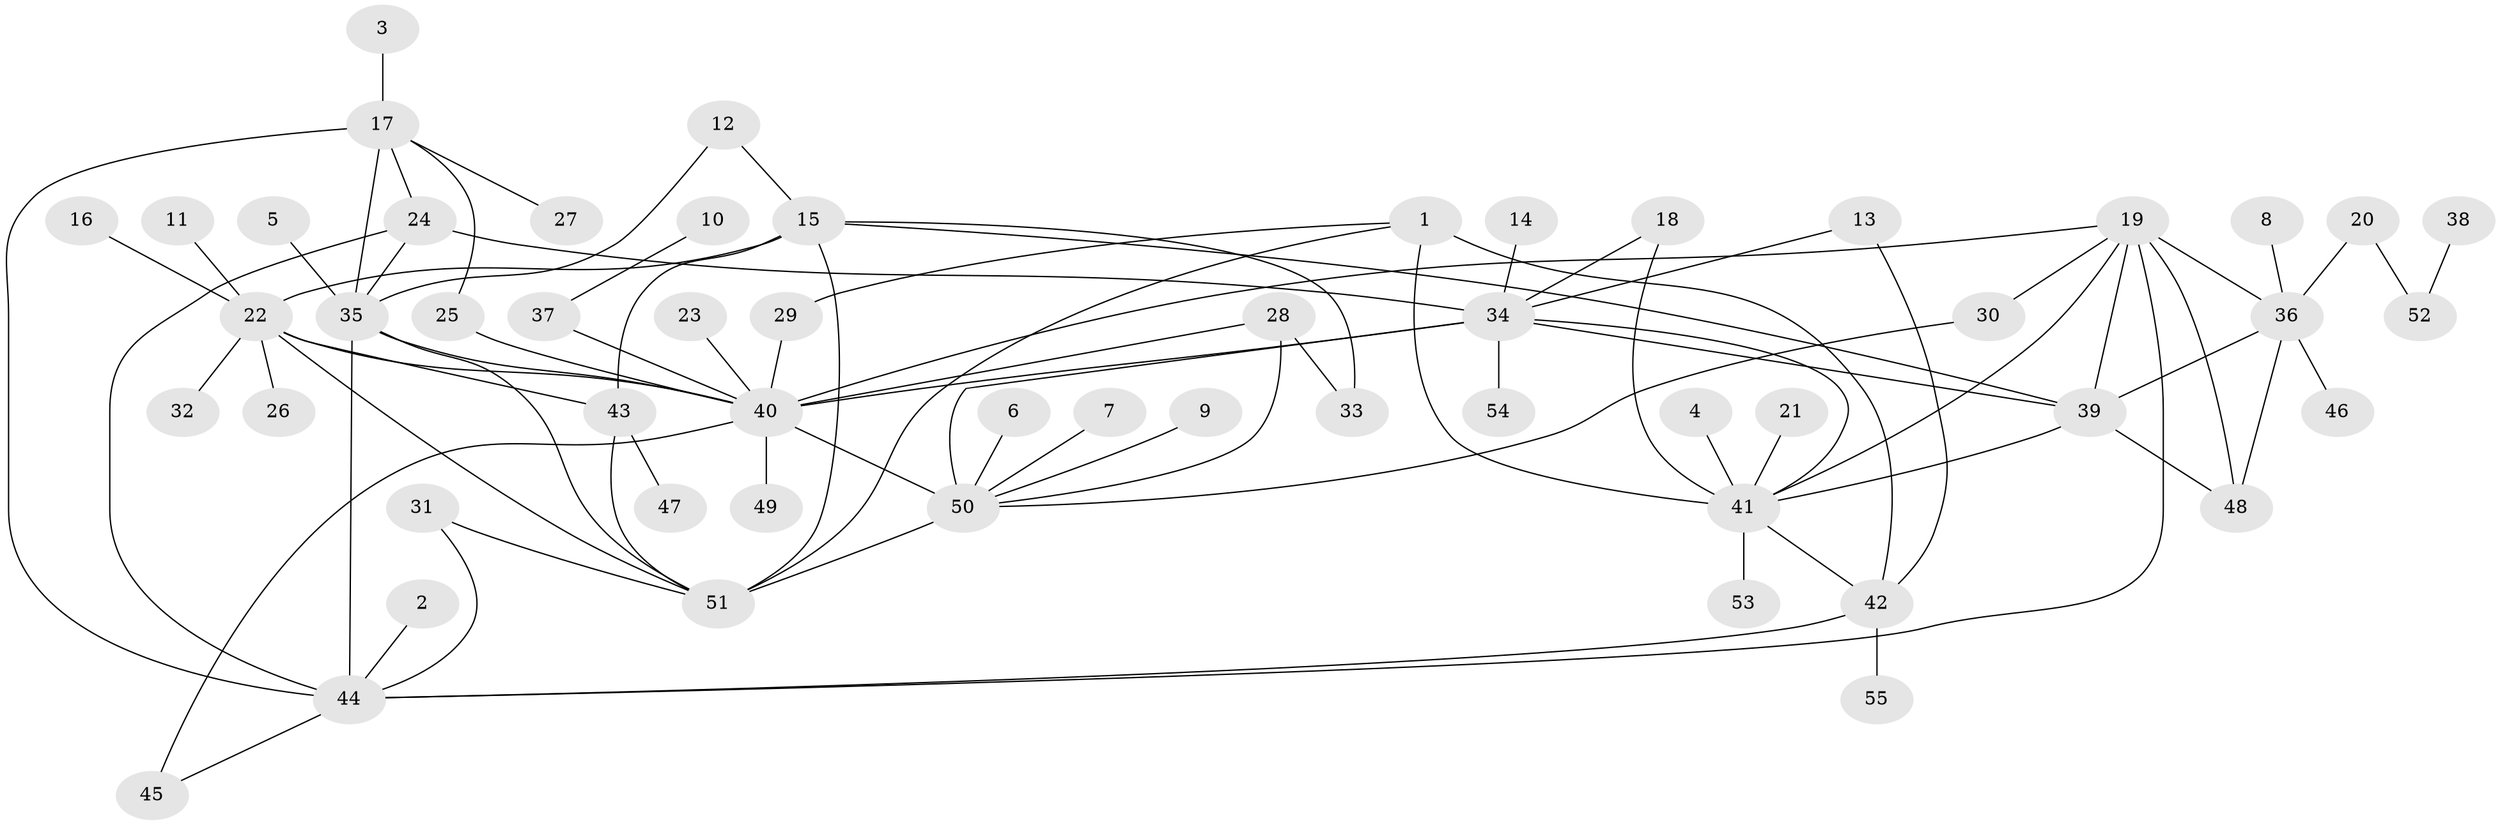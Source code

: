 // original degree distribution, {5: 0.03636363636363636, 9: 0.045454545454545456, 7: 0.02727272727272727, 8: 0.02727272727272727, 6: 0.06363636363636363, 10: 0.03636363636363636, 1: 0.5, 3: 0.1, 4: 0.00909090909090909, 2: 0.15454545454545454}
// Generated by graph-tools (version 1.1) at 2025/26/03/09/25 03:26:34]
// undirected, 55 vertices, 85 edges
graph export_dot {
graph [start="1"]
  node [color=gray90,style=filled];
  1;
  2;
  3;
  4;
  5;
  6;
  7;
  8;
  9;
  10;
  11;
  12;
  13;
  14;
  15;
  16;
  17;
  18;
  19;
  20;
  21;
  22;
  23;
  24;
  25;
  26;
  27;
  28;
  29;
  30;
  31;
  32;
  33;
  34;
  35;
  36;
  37;
  38;
  39;
  40;
  41;
  42;
  43;
  44;
  45;
  46;
  47;
  48;
  49;
  50;
  51;
  52;
  53;
  54;
  55;
  1 -- 29 [weight=1.0];
  1 -- 41 [weight=4.0];
  1 -- 42 [weight=2.0];
  1 -- 51 [weight=1.0];
  2 -- 44 [weight=1.0];
  3 -- 17 [weight=1.0];
  4 -- 41 [weight=1.0];
  5 -- 35 [weight=1.0];
  6 -- 50 [weight=1.0];
  7 -- 50 [weight=1.0];
  8 -- 36 [weight=1.0];
  9 -- 50 [weight=1.0];
  10 -- 37 [weight=1.0];
  11 -- 22 [weight=1.0];
  12 -- 15 [weight=1.0];
  12 -- 35 [weight=1.0];
  13 -- 34 [weight=1.0];
  13 -- 42 [weight=1.0];
  14 -- 34 [weight=1.0];
  15 -- 22 [weight=2.0];
  15 -- 33 [weight=1.0];
  15 -- 39 [weight=1.0];
  15 -- 43 [weight=2.0];
  15 -- 51 [weight=2.0];
  16 -- 22 [weight=1.0];
  17 -- 24 [weight=1.0];
  17 -- 25 [weight=1.0];
  17 -- 27 [weight=1.0];
  17 -- 35 [weight=1.0];
  17 -- 44 [weight=2.0];
  18 -- 34 [weight=1.0];
  18 -- 41 [weight=1.0];
  19 -- 30 [weight=1.0];
  19 -- 36 [weight=2.0];
  19 -- 39 [weight=2.0];
  19 -- 40 [weight=1.0];
  19 -- 41 [weight=1.0];
  19 -- 44 [weight=1.0];
  19 -- 48 [weight=2.0];
  20 -- 36 [weight=1.0];
  20 -- 52 [weight=1.0];
  21 -- 41 [weight=1.0];
  22 -- 26 [weight=1.0];
  22 -- 32 [weight=1.0];
  22 -- 40 [weight=1.0];
  22 -- 43 [weight=1.0];
  22 -- 51 [weight=1.0];
  23 -- 40 [weight=1.0];
  24 -- 34 [weight=1.0];
  24 -- 35 [weight=1.0];
  24 -- 44 [weight=2.0];
  25 -- 40 [weight=1.0];
  28 -- 33 [weight=1.0];
  28 -- 40 [weight=1.0];
  28 -- 50 [weight=1.0];
  29 -- 40 [weight=1.0];
  30 -- 50 [weight=1.0];
  31 -- 44 [weight=1.0];
  31 -- 51 [weight=1.0];
  34 -- 39 [weight=1.0];
  34 -- 40 [weight=2.0];
  34 -- 41 [weight=1.0];
  34 -- 50 [weight=4.0];
  34 -- 54 [weight=1.0];
  35 -- 40 [weight=1.0];
  35 -- 44 [weight=2.0];
  35 -- 51 [weight=1.0];
  36 -- 39 [weight=1.0];
  36 -- 46 [weight=1.0];
  36 -- 48 [weight=1.0];
  37 -- 40 [weight=1.0];
  38 -- 52 [weight=1.0];
  39 -- 41 [weight=1.0];
  39 -- 48 [weight=1.0];
  40 -- 45 [weight=1.0];
  40 -- 49 [weight=1.0];
  40 -- 50 [weight=2.0];
  41 -- 42 [weight=2.0];
  41 -- 53 [weight=1.0];
  42 -- 44 [weight=1.0];
  42 -- 55 [weight=1.0];
  43 -- 47 [weight=1.0];
  43 -- 51 [weight=1.0];
  44 -- 45 [weight=1.0];
  50 -- 51 [weight=1.0];
}
